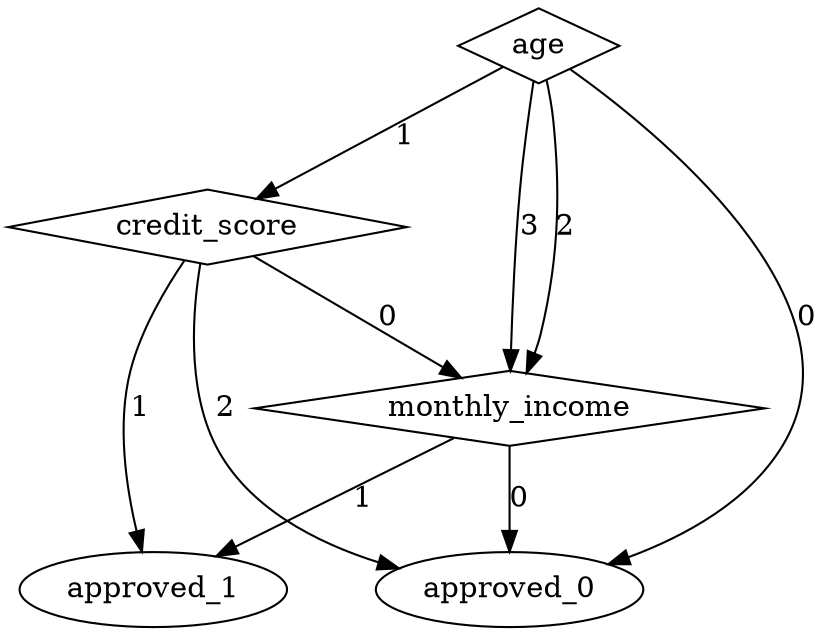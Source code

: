 digraph {
node [label=approved_1,style=""] approved_1
node [label=approved_0,style=""] approved_0
node [label=approved_0,style=""] approved_0
node [label=approved_1,style=""] approved_1
node [label=approved_0,style=""] approved_0
node [label=monthly_income,shape="diamond",style=""] 2
node [label=credit_score,shape="diamond",style=""] 1
node [label=age,shape="diamond",style=""] 0

2 -> approved_1 [label="1"]
2 -> approved_0 [label="0"]
1 -> approved_0 [label="2"]
1 -> approved_1 [label="1"]
1 -> 2 [label="0"]
0 -> 2 [label="3"]
0 -> 2 [label="2"]
0 -> 1 [label="1"]
0 -> approved_0 [label="0"]
}